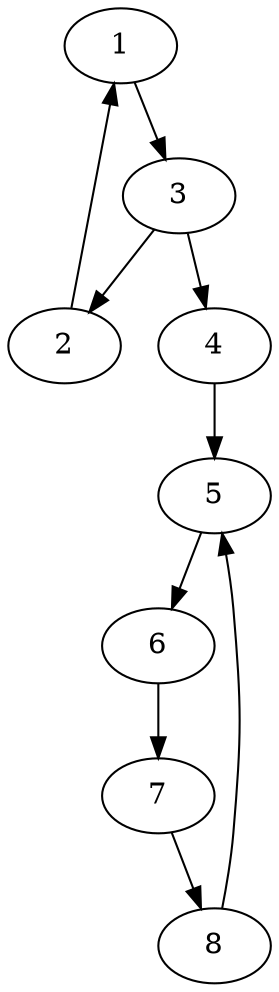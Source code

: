 strict digraph  {
1;
2;
3;
4;
5;
6;
7;
8;
1 -> 3;
2 -> 1;
3 -> 2;
3 -> 4;
4 -> 5;
5 -> 6;
6 -> 7;
7 -> 8;
8 -> 5;
}

